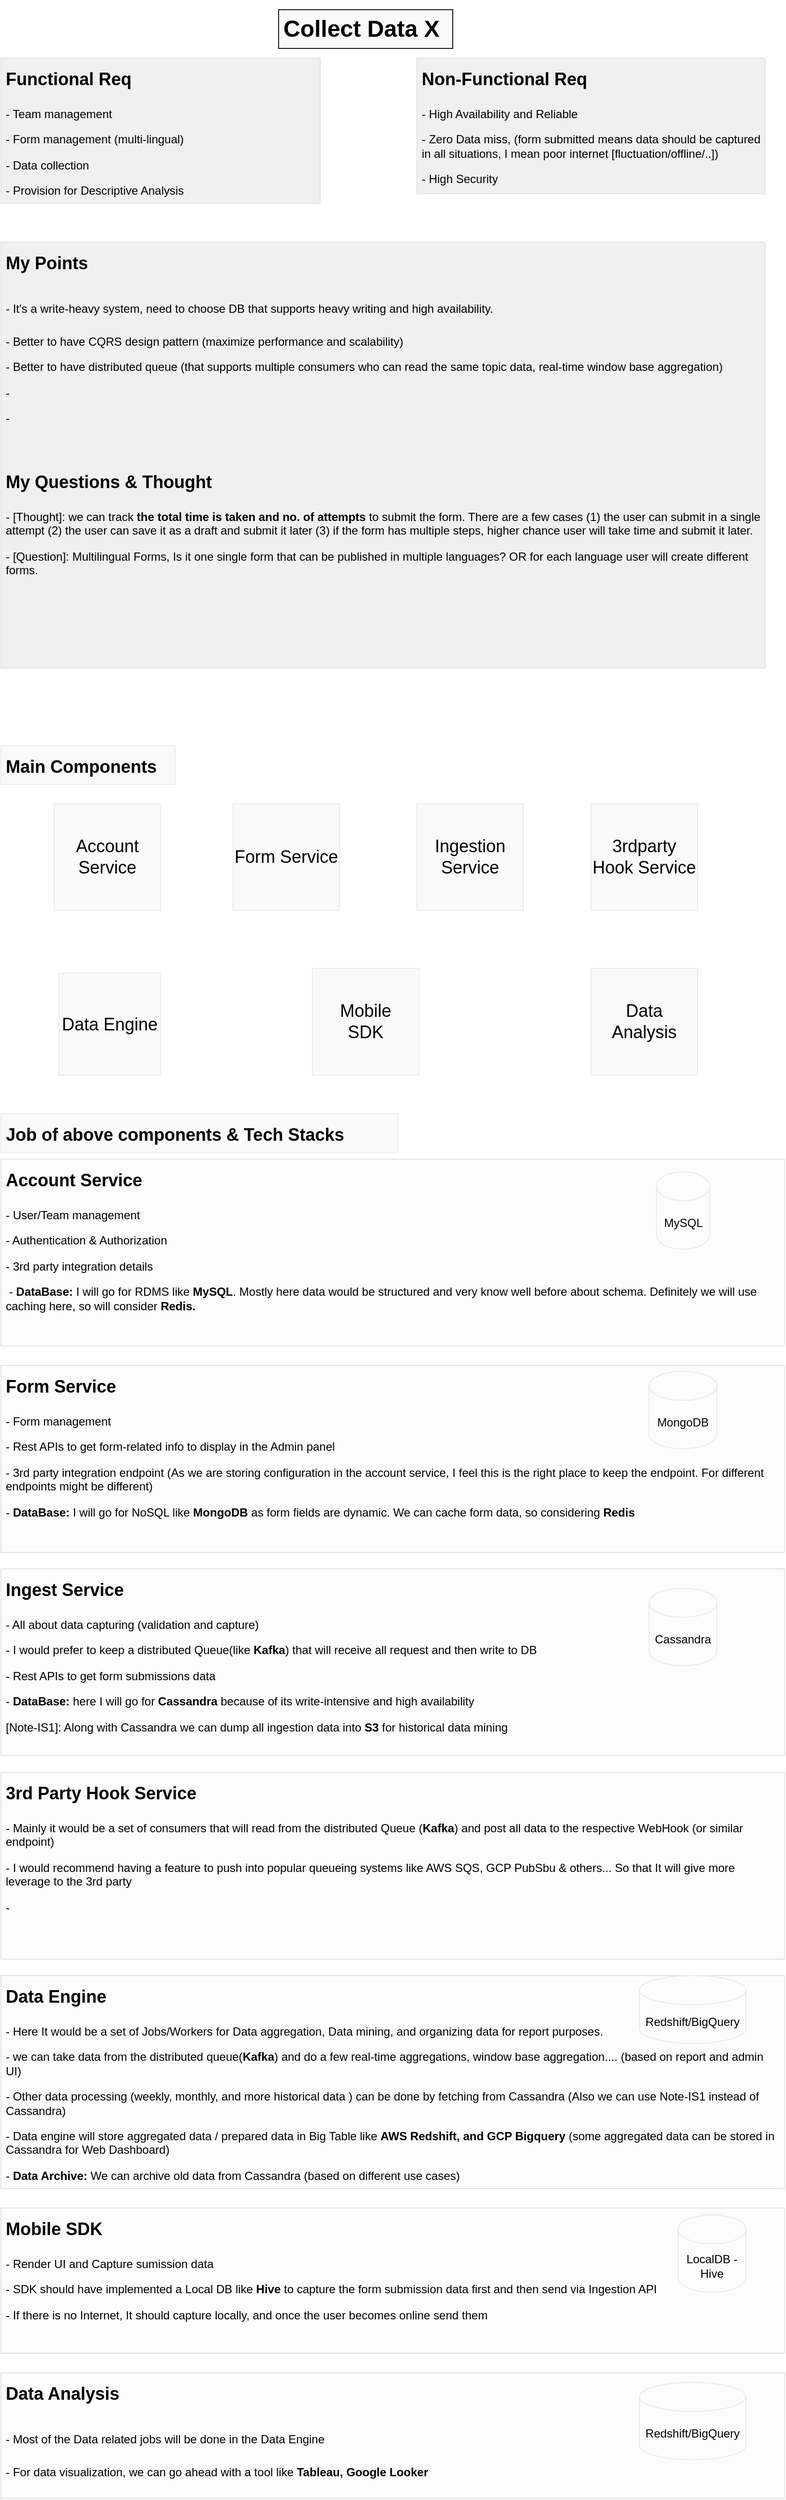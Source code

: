 <mxfile version="20.6.0" type="github">
  <diagram id="TmZ8TIDr6G8HcvbQyJt6" name="Page-1">
    <mxGraphModel dx="1465" dy="705" grid="1" gridSize="10" guides="1" tooltips="1" connect="1" arrows="1" fold="1" page="1" pageScale="1" pageWidth="850" pageHeight="1100" math="0" shadow="0">
      <root>
        <mxCell id="0" />
        <mxCell id="1" parent="0" />
        <mxCell id="wn4Z0gV1rq7Zk3F0k5iD-1" value="&lt;h1&gt;&lt;font style=&quot;font-size: 18px;&quot;&gt;Functional Req&lt;/font&gt;&lt;/h1&gt;&lt;p&gt;- Team management&lt;/p&gt;&lt;p&gt;- Form management (multi-lingual)&lt;/p&gt;&lt;p&gt;- Data collection&lt;/p&gt;&lt;p&gt;- Provision for Descriptive Analysis&lt;/p&gt;" style="text;html=1;strokeColor=#E3E3E3;fillColor=#F0F0F0;spacing=5;spacingTop=-20;whiteSpace=wrap;overflow=hidden;rounded=0;" vertex="1" parent="1">
          <mxGeometry x="20" y="60" width="330" height="150" as="geometry" />
        </mxCell>
        <mxCell id="wn4Z0gV1rq7Zk3F0k5iD-2" value="&lt;h1&gt;&lt;font style=&quot;font-size: 18px;&quot;&gt;Non-Functional Req&lt;/font&gt;&lt;/h1&gt;&lt;p&gt;- High Availability and Reliable&lt;/p&gt;&lt;p&gt;- Zero Data miss, (form submitted means data should be captured in all situations, I mean poor internet [fluctuation/offline/..])&lt;/p&gt;&lt;p&gt;- High Security&amp;nbsp;&lt;/p&gt;&lt;p&gt;&amp;nbsp;&lt;/p&gt;&lt;p&gt;&amp;nbsp;&lt;/p&gt;" style="text;html=1;strokeColor=#E3E3E3;fillColor=#F0F0F0;spacing=5;spacingTop=-20;whiteSpace=wrap;overflow=hidden;rounded=0;" vertex="1" parent="1">
          <mxGeometry x="450" y="60" width="360" height="140" as="geometry" />
        </mxCell>
        <mxCell id="wn4Z0gV1rq7Zk3F0k5iD-3" value="&lt;h1&gt;Collect Data X&lt;/h1&gt;" style="text;html=1;strokeColor=#171717;fillColor=#FAFAFA;spacing=5;spacingTop=-20;whiteSpace=wrap;overflow=hidden;rounded=0;" vertex="1" parent="1">
          <mxGeometry x="307" y="10" width="180" height="40" as="geometry" />
        </mxCell>
        <mxCell id="wn4Z0gV1rq7Zk3F0k5iD-5" value="&lt;h1&gt;&lt;span style=&quot;background-color: initial; font-size: 18px;&quot;&gt;My Points&lt;/span&gt;&lt;/h1&gt;&lt;h1&gt;&lt;span style=&quot;background-color: initial; font-size: 12px; font-weight: normal;&quot;&gt;- It&#39;s a write-heavy system, need to choose DB that supports heavy writing and high availability.&amp;nbsp;&lt;/span&gt;&lt;br&gt;&lt;/h1&gt;&lt;p&gt;- Better to have CQRS design pattern (maximize performance and scalability)&lt;/p&gt;&lt;p&gt;- Better to have distributed queue (that supports multiple consumers who can read the same topic data, real-time window base aggregation)&lt;/p&gt;&lt;p&gt;-&amp;nbsp;&lt;/p&gt;&lt;p&gt;-&amp;nbsp;&lt;/p&gt;&lt;p&gt;&lt;br&gt;&lt;/p&gt;&lt;h1&gt;&lt;span style=&quot;background-color: initial; font-size: 18px;&quot;&gt;My Questions &amp;amp; Thought&lt;/span&gt;&lt;/h1&gt;&lt;div&gt;&lt;p&gt;- [Thought]: we can track &lt;b&gt;the total time is taken and no. of attempts&lt;/b&gt; to submit the form. There are a few cases (1) the user can submit in a single attempt (2) the user can save it as a draft and submit it later (3) if the form has multiple steps, higher chance user will take time and submit it later.&lt;/p&gt;&lt;p&gt;- [Question]: Multilingual Forms, Is it one single form that can be published in multiple languages? OR for each language user will create different forms.&lt;/p&gt;&lt;p&gt;&lt;br&gt;&lt;/p&gt;&lt;p&gt;&amp;nbsp;&lt;/p&gt;&lt;/div&gt;&lt;div&gt;&lt;br&gt;&lt;/div&gt;" style="text;html=1;strokeColor=#E3E3E3;fillColor=#F0F0F0;spacing=5;spacingTop=-20;whiteSpace=wrap;overflow=hidden;rounded=0;" vertex="1" parent="1">
          <mxGeometry x="20" y="250" width="790" height="440" as="geometry" />
        </mxCell>
        <mxCell id="wn4Z0gV1rq7Zk3F0k5iD-6" value="&lt;h1&gt;&lt;font style=&quot;font-size: 18px;&quot;&gt;Main Components&lt;/font&gt;&lt;/h1&gt;" style="text;html=1;strokeColor=#EBEBEB;fillColor=#FAFAFA;spacing=5;spacingTop=-20;whiteSpace=wrap;overflow=hidden;rounded=0;" vertex="1" parent="1">
          <mxGeometry x="20" y="770" width="180" height="40" as="geometry" />
        </mxCell>
        <mxCell id="wn4Z0gV1rq7Zk3F0k5iD-7" value="Ingestion Service" style="whiteSpace=wrap;html=1;aspect=fixed;strokeColor=#EBEBEB;fontSize=18;fillColor=#FAFAFA;" vertex="1" parent="1">
          <mxGeometry x="450" y="830" width="110" height="110" as="geometry" />
        </mxCell>
        <mxCell id="wn4Z0gV1rq7Zk3F0k5iD-8" value="Data Engine" style="whiteSpace=wrap;html=1;aspect=fixed;strokeColor=#EBEBEB;fontSize=18;fillColor=#FAFAFA;" vertex="1" parent="1">
          <mxGeometry x="80" y="1005" width="105" height="105" as="geometry" />
        </mxCell>
        <mxCell id="wn4Z0gV1rq7Zk3F0k5iD-9" value="3rdparty Hook Service" style="whiteSpace=wrap;html=1;aspect=fixed;strokeColor=#EBEBEB;fontSize=18;fillColor=#FAFAFA;" vertex="1" parent="1">
          <mxGeometry x="630" y="830" width="110" height="110" as="geometry" />
        </mxCell>
        <mxCell id="wn4Z0gV1rq7Zk3F0k5iD-11" value="Mobile&lt;br&gt;SDK" style="whiteSpace=wrap;html=1;aspect=fixed;strokeColor=#EBEBEB;fontSize=18;fillColor=#FAFAFA;" vertex="1" parent="1">
          <mxGeometry x="342" y="1000" width="110" height="110" as="geometry" />
        </mxCell>
        <mxCell id="wn4Z0gV1rq7Zk3F0k5iD-12" value="Data Analysis" style="whiteSpace=wrap;html=1;aspect=fixed;strokeColor=#EBEBEB;fontSize=18;fillColor=#FAFAFA;" vertex="1" parent="1">
          <mxGeometry x="630" y="1000" width="110" height="110" as="geometry" />
        </mxCell>
        <mxCell id="wn4Z0gV1rq7Zk3F0k5iD-13" value="Account Service" style="whiteSpace=wrap;html=1;aspect=fixed;strokeColor=#EBEBEB;fontSize=18;fillColor=#FAFAFA;" vertex="1" parent="1">
          <mxGeometry x="75" y="830" width="110" height="110" as="geometry" />
        </mxCell>
        <mxCell id="wn4Z0gV1rq7Zk3F0k5iD-14" value="Form Service" style="whiteSpace=wrap;html=1;aspect=fixed;strokeColor=#EBEBEB;fontSize=18;fillColor=#FAFAFA;" vertex="1" parent="1">
          <mxGeometry x="260" y="830" width="110" height="110" as="geometry" />
        </mxCell>
        <mxCell id="wn4Z0gV1rq7Zk3F0k5iD-15" value="&lt;h1&gt;&lt;font style=&quot;font-size: 18px;&quot;&gt;Job of above components &amp;amp; Tech Stacks&lt;/font&gt;&lt;/h1&gt;" style="text;html=1;strokeColor=#EBEBEB;fillColor=#FAFAFA;spacing=5;spacingTop=-20;whiteSpace=wrap;overflow=hidden;rounded=0;" vertex="1" parent="1">
          <mxGeometry x="20" y="1150" width="410" height="40" as="geometry" />
        </mxCell>
        <mxCell id="wn4Z0gV1rq7Zk3F0k5iD-21" value="&lt;h1&gt;&lt;font style=&quot;font-size: 18px;&quot;&gt;Account Service&lt;/font&gt;&lt;/h1&gt;&lt;p&gt;- User/Team management&lt;/p&gt;&lt;p&gt;- Authentication &amp;amp; Authorization&lt;/p&gt;&lt;p&gt;- 3rd party integration details&lt;/p&gt;&lt;p&gt;&amp;nbsp;- &lt;b&gt;DataBase:&amp;nbsp;&lt;/b&gt;&lt;span style=&quot;background-color: initial;&quot;&gt;I will go for RDMS like &lt;/span&gt;&lt;b style=&quot;background-color: initial;&quot;&gt;MySQL&lt;/b&gt;&lt;span style=&quot;background-color: initial;&quot;&gt;. Mostly here data would be structured and very know well before about schema. Definitely we will use caching here, so will consider &lt;b&gt;Redis.&lt;/b&gt;&lt;/span&gt;&lt;/p&gt;&lt;p&gt;&amp;nbsp;&lt;/p&gt;" style="text;html=1;strokeColor=#E3E3E3;fillColor=#FCFCFC;spacing=5;spacingTop=-20;whiteSpace=wrap;overflow=hidden;rounded=0;" vertex="1" parent="1">
          <mxGeometry x="20" y="1197" width="810" height="193" as="geometry" />
        </mxCell>
        <mxCell id="wn4Z0gV1rq7Zk3F0k5iD-22" value="&lt;h1&gt;&lt;font style=&quot;font-size: 18px;&quot;&gt;Form Service&lt;/font&gt;&lt;/h1&gt;&lt;p&gt;- Form management&lt;/p&gt;&lt;p&gt;- Rest APIs to get form-related info to display in the Admin panel&lt;/p&gt;&lt;p&gt;- 3rd party integration endpoint (As we are storing configuration in the account service, I feel this is the right place to keep the endpoint. For different endpoints might be different)&lt;/p&gt;&lt;p&gt;- &lt;b&gt;DataBase:&lt;/b&gt; I will go for NoSQL like &lt;b&gt;MongoDB&lt;/b&gt; as form fields are dynamic. We can cache form data, so considering &lt;b&gt;Redis&lt;/b&gt;&lt;/p&gt;&lt;p&gt;&amp;nbsp;&lt;/p&gt;&lt;p&gt;&amp;nbsp;&lt;/p&gt;" style="text;html=1;strokeColor=#E3E3E3;fillColor=#FCFCFC;spacing=5;spacingTop=-20;whiteSpace=wrap;overflow=hidden;rounded=0;" vertex="1" parent="1">
          <mxGeometry x="20" y="1410" width="810" height="193" as="geometry" />
        </mxCell>
        <mxCell id="wn4Z0gV1rq7Zk3F0k5iD-23" value="&lt;h1&gt;&lt;font style=&quot;font-size: 18px;&quot;&gt;Ingest Service&lt;/font&gt;&lt;/h1&gt;&lt;p&gt;- All about data capturing (validation and capture)&lt;/p&gt;&lt;p&gt;- I would prefer to keep a distributed Queue(like &lt;b&gt;Kafka&lt;/b&gt;) that will receive all request and then write to DB&lt;/p&gt;&lt;p&gt;- Rest APIs to get form submissions data&lt;/p&gt;&lt;p&gt;- &lt;b&gt;DataBase:&lt;/b&gt; here I will go for &lt;b&gt;Cassandra &lt;/b&gt;because of its write-intensive and high availability&amp;nbsp;&lt;/p&gt;&lt;p&gt;[Note-IS1]: Along with Cassandra we can dump all ingestion data into &lt;b&gt;S3 &lt;/b&gt;for historical data mining&lt;/p&gt;&lt;p&gt;&lt;br&gt;&lt;/p&gt;&lt;p&gt;&lt;br&gt;&lt;/p&gt;&lt;p&gt;&amp;nbsp;&lt;/p&gt;&lt;p&gt;&amp;nbsp;&lt;/p&gt;" style="text;html=1;strokeColor=#E3E3E3;fillColor=#FCFCFC;spacing=5;spacingTop=-20;whiteSpace=wrap;overflow=hidden;rounded=0;" vertex="1" parent="1">
          <mxGeometry x="20" y="1620" width="810" height="193" as="geometry" />
        </mxCell>
        <mxCell id="wn4Z0gV1rq7Zk3F0k5iD-24" value="&lt;h1&gt;&lt;font style=&quot;font-size: 18px;&quot;&gt;3rd Party Hook Service&lt;/font&gt;&lt;/h1&gt;&lt;p&gt;- Mainly it would be a set of consumers that will read from the distributed Queue (&lt;b&gt;Kafka&lt;/b&gt;) and post all data to the respective WebHook (or similar endpoint)&lt;/p&gt;&lt;p&gt;- I would recommend having a feature to push into popular queueing systems like AWS SQS, GCP PubSbu &amp;amp; others... So that It will give more leverage to the 3rd party&amp;nbsp;&lt;/p&gt;&lt;p&gt;-&lt;/p&gt;&lt;p&gt;&lt;br&gt;&lt;/p&gt;&lt;p&gt;&amp;nbsp;&lt;/p&gt;&lt;p&gt;&amp;nbsp;&lt;/p&gt;" style="text;html=1;strokeColor=#E3E3E3;fillColor=#FCFCFC;spacing=5;spacingTop=-20;whiteSpace=wrap;overflow=hidden;rounded=0;" vertex="1" parent="1">
          <mxGeometry x="20" y="1830" width="810" height="193" as="geometry" />
        </mxCell>
        <mxCell id="wn4Z0gV1rq7Zk3F0k5iD-25" value="&lt;h1&gt;&lt;font style=&quot;font-size: 18px;&quot;&gt;Data Engine&lt;/font&gt;&lt;/h1&gt;&lt;p&gt;- Here It would be a set of Jobs/Workers for Data aggregation, Data mining, and organizing data for report purposes.&lt;/p&gt;&lt;p&gt;- we can take data from the distributed queue(&lt;b&gt;Kafka&lt;/b&gt;) and do a few real-time aggregations, window base aggregation.... (based on report and admin UI)&lt;/p&gt;&lt;p&gt;- Other data processing (weekly, monthly, and more historical data ) can be done by fetching from Cassandra (Also we can use Note-IS1 instead of Cassandra)&amp;nbsp;&lt;/p&gt;&lt;p&gt;- Data engine will store aggregated data / prepared data in Big Table like &lt;b&gt;AWS Redshift, and GCP Bigquery &lt;/b&gt;(some aggregated data can be stored in Cassandra for Web Dashboard)&lt;/p&gt;&lt;p&gt;- &lt;b&gt;Data Archive:&lt;/b&gt; We can archive old data from Cassandra (based on different use cases)&lt;/p&gt;&lt;p&gt;&lt;br&gt;&lt;/p&gt;&lt;p&gt;&lt;br&gt;&lt;/p&gt;&lt;p&gt;&amp;nbsp;&lt;/p&gt;&lt;p&gt;&amp;nbsp;&lt;/p&gt;" style="text;html=1;strokeColor=#E3E3E3;fillColor=#FCFCFC;spacing=5;spacingTop=-20;whiteSpace=wrap;overflow=hidden;rounded=0;" vertex="1" parent="1">
          <mxGeometry x="20" y="2040" width="810" height="220" as="geometry" />
        </mxCell>
        <mxCell id="wn4Z0gV1rq7Zk3F0k5iD-26" value="&lt;h1&gt;&lt;font style=&quot;font-size: 18px;&quot;&gt;Mobile SDK&lt;/font&gt;&lt;/h1&gt;&lt;p&gt;- Render UI and Capture sumission data&lt;/p&gt;&lt;p&gt;- SDK should have implemented a Local DB like &lt;b&gt;Hive &lt;/b&gt;to capture the form submission data first and then send via Ingestion API&lt;/p&gt;&lt;p&gt;- If there is no Internet, It should capture locally, and once the user becomes online send them&amp;nbsp;&lt;/p&gt;&lt;p&gt;&amp;nbsp;&lt;/p&gt;&lt;p&gt;&amp;nbsp;&lt;/p&gt;" style="text;html=1;strokeColor=#E3E3E3;fillColor=#FCFCFC;spacing=5;spacingTop=-20;whiteSpace=wrap;overflow=hidden;rounded=0;" vertex="1" parent="1">
          <mxGeometry x="20" y="2280" width="810" height="150" as="geometry" />
        </mxCell>
        <mxCell id="wn4Z0gV1rq7Zk3F0k5iD-27" value="&lt;h1&gt;&lt;span style=&quot;background-color: initial; font-size: 18px;&quot;&gt;Data Analysis&lt;/span&gt;&lt;/h1&gt;&lt;h1&gt;&lt;span style=&quot;background-color: initial; font-size: 12px; font-weight: normal;&quot;&gt;- Most of the Data related jobs will be done in the Data Engine&lt;/span&gt;&lt;br&gt;&lt;/h1&gt;&lt;div&gt;&lt;span style=&quot;background-color: initial; font-size: 12px; font-weight: normal;&quot;&gt;- For data visualization, we can go ahead with a tool like &lt;/span&gt;&lt;span style=&quot;background-color: initial; font-size: 12px;&quot;&gt;&lt;b&gt;Tableau, Google Looker&lt;/b&gt;&lt;/span&gt;&lt;/div&gt;&lt;p&gt;&lt;br&gt;&lt;/p&gt;&lt;p&gt;&amp;nbsp;&lt;/p&gt;&lt;p&gt;&amp;nbsp;&lt;/p&gt;" style="text;html=1;strokeColor=#E3E3E3;fillColor=#FCFCFC;spacing=5;spacingTop=-20;whiteSpace=wrap;overflow=hidden;rounded=0;" vertex="1" parent="1">
          <mxGeometry x="20" y="2450" width="810" height="130" as="geometry" />
        </mxCell>
        <mxCell id="wn4Z0gV1rq7Zk3F0k5iD-28" value="MySQL" style="shape=cylinder3;whiteSpace=wrap;html=1;boundedLbl=1;backgroundOutline=1;size=15;strokeColor=#EBEBEB;fontSize=12;fillColor=#FCFCFC;" vertex="1" parent="1">
          <mxGeometry x="697.5" y="1210" width="55" height="80" as="geometry" />
        </mxCell>
        <mxCell id="wn4Z0gV1rq7Zk3F0k5iD-29" value="MongoDB" style="shape=cylinder3;whiteSpace=wrap;html=1;boundedLbl=1;backgroundOutline=1;size=15;strokeColor=#EBEBEB;fontSize=12;fillColor=#FCFCFC;" vertex="1" parent="1">
          <mxGeometry x="690" y="1416" width="70" height="80" as="geometry" />
        </mxCell>
        <mxCell id="wn4Z0gV1rq7Zk3F0k5iD-31" value="Cassandra" style="shape=cylinder3;whiteSpace=wrap;html=1;boundedLbl=1;backgroundOutline=1;size=15;strokeColor=#EBEBEB;fontSize=12;fillColor=#FCFCFC;" vertex="1" parent="1">
          <mxGeometry x="690" y="1640" width="70" height="80" as="geometry" />
        </mxCell>
        <mxCell id="wn4Z0gV1rq7Zk3F0k5iD-33" value="Redshift/BigQuery" style="shape=cylinder3;whiteSpace=wrap;html=1;boundedLbl=1;backgroundOutline=1;size=15;strokeColor=#EBEBEB;fontSize=12;fillColor=#FCFCFC;" vertex="1" parent="1">
          <mxGeometry x="680" y="2460" width="110" height="80" as="geometry" />
        </mxCell>
        <mxCell id="wn4Z0gV1rq7Zk3F0k5iD-34" value="Redshift/BigQuery" style="shape=cylinder3;whiteSpace=wrap;html=1;boundedLbl=1;backgroundOutline=1;size=15;strokeColor=#EBEBEB;fontSize=12;fillColor=#FCFCFC;" vertex="1" parent="1">
          <mxGeometry x="680" y="2040" width="110" height="70" as="geometry" />
        </mxCell>
        <mxCell id="wn4Z0gV1rq7Zk3F0k5iD-35" value="LocalDB - Hive" style="shape=cylinder3;whiteSpace=wrap;html=1;boundedLbl=1;backgroundOutline=1;size=15;strokeColor=#EBEBEB;fontSize=12;fillColor=#FCFCFC;" vertex="1" parent="1">
          <mxGeometry x="720" y="2287" width="70" height="80" as="geometry" />
        </mxCell>
      </root>
    </mxGraphModel>
  </diagram>
</mxfile>
